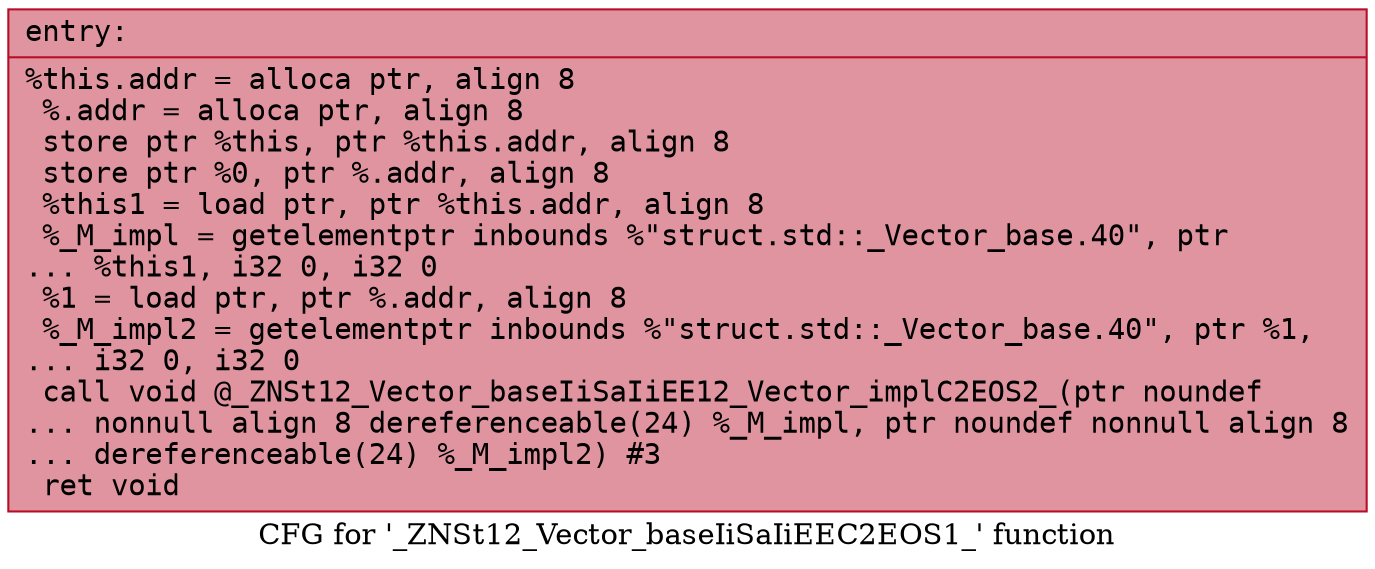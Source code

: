 digraph "CFG for '_ZNSt12_Vector_baseIiSaIiEEC2EOS1_' function" {
	label="CFG for '_ZNSt12_Vector_baseIiSaIiEEC2EOS1_' function";

	Node0x55dab4832d30 [shape=record,color="#b70d28ff", style=filled, fillcolor="#b70d2870" fontname="Courier",label="{entry:\l|  %this.addr = alloca ptr, align 8\l  %.addr = alloca ptr, align 8\l  store ptr %this, ptr %this.addr, align 8\l  store ptr %0, ptr %.addr, align 8\l  %this1 = load ptr, ptr %this.addr, align 8\l  %_M_impl = getelementptr inbounds %\"struct.std::_Vector_base.40\", ptr\l... %this1, i32 0, i32 0\l  %1 = load ptr, ptr %.addr, align 8\l  %_M_impl2 = getelementptr inbounds %\"struct.std::_Vector_base.40\", ptr %1,\l... i32 0, i32 0\l  call void @_ZNSt12_Vector_baseIiSaIiEE12_Vector_implC2EOS2_(ptr noundef\l... nonnull align 8 dereferenceable(24) %_M_impl, ptr noundef nonnull align 8\l... dereferenceable(24) %_M_impl2) #3\l  ret void\l}"];
}
